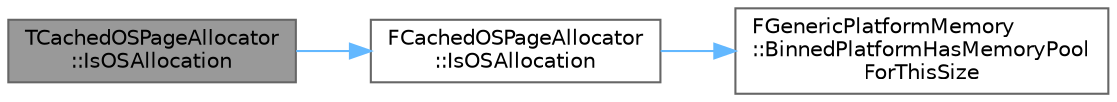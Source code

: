 digraph "TCachedOSPageAllocator::IsOSAllocation"
{
 // INTERACTIVE_SVG=YES
 // LATEX_PDF_SIZE
  bgcolor="transparent";
  edge [fontname=Helvetica,fontsize=10,labelfontname=Helvetica,labelfontsize=10];
  node [fontname=Helvetica,fontsize=10,shape=box,height=0.2,width=0.4];
  rankdir="LR";
  Node1 [id="Node000001",label="TCachedOSPageAllocator\l::IsOSAllocation",height=0.2,width=0.4,color="gray40", fillcolor="grey60", style="filled", fontcolor="black",tooltip=" "];
  Node1 -> Node2 [id="edge1_Node000001_Node000002",color="steelblue1",style="solid",tooltip=" "];
  Node2 [id="Node000002",label="FCachedOSPageAllocator\l::IsOSAllocation",height=0.2,width=0.4,color="grey40", fillcolor="white", style="filled",URL="$d7/d22/structFCachedOSPageAllocator.html#a4acb647db795203f2600d1690619c0ab",tooltip=" "];
  Node2 -> Node3 [id="edge2_Node000002_Node000003",color="steelblue1",style="solid",tooltip=" "];
  Node3 [id="Node000003",label="FGenericPlatformMemory\l::BinnedPlatformHasMemoryPool\lForThisSize",height=0.2,width=0.4,color="grey40", fillcolor="white", style="filled",URL="$d3/dfd/structFGenericPlatformMemory.html#afd58f627684c1053a55f80254b237ea9",tooltip="Some platforms may pool allocations of this size to reduce OS calls."];
}
